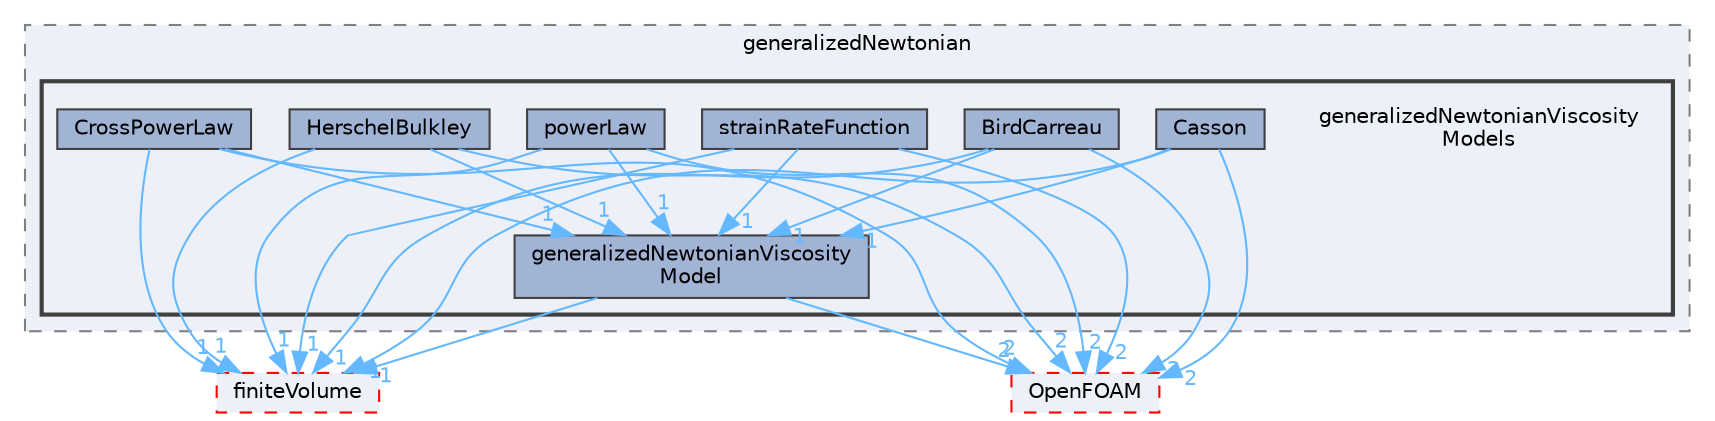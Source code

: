 digraph "src/TurbulenceModels/turbulenceModels/laminar/generalizedNewtonian/generalizedNewtonianViscosityModels"
{
 // LATEX_PDF_SIZE
  bgcolor="transparent";
  edge [fontname=Helvetica,fontsize=10,labelfontname=Helvetica,labelfontsize=10];
  node [fontname=Helvetica,fontsize=10,shape=box,height=0.2,width=0.4];
  compound=true
  subgraph clusterdir_a4db0af6f8e28233ab0b38d364703bf1 {
    graph [ bgcolor="#edf0f7", pencolor="grey50", label="generalizedNewtonian", fontname=Helvetica,fontsize=10 style="filled,dashed", URL="dir_a4db0af6f8e28233ab0b38d364703bf1.html",tooltip=""]
  subgraph clusterdir_1bc1fe1a9c7bcd6a7fdac26f240f66cd {
    graph [ bgcolor="#edf0f7", pencolor="grey25", label="", fontname=Helvetica,fontsize=10 style="filled,bold", URL="dir_1bc1fe1a9c7bcd6a7fdac26f240f66cd.html",tooltip=""]
    dir_1bc1fe1a9c7bcd6a7fdac26f240f66cd [shape=plaintext, label="generalizedNewtonianViscosity\lModels"];
  dir_33356d1da2129b11883c06e9c704761e [label="BirdCarreau", fillcolor="#a2b4d6", color="grey25", style="filled", URL="dir_33356d1da2129b11883c06e9c704761e.html",tooltip=""];
  dir_aa3da6e19327e0cfc2d17d3186d63ebb [label="Casson", fillcolor="#a2b4d6", color="grey25", style="filled", URL="dir_aa3da6e19327e0cfc2d17d3186d63ebb.html",tooltip=""];
  dir_2f38ad8e4442081dc9cf4d936401e712 [label="CrossPowerLaw", fillcolor="#a2b4d6", color="grey25", style="filled", URL="dir_2f38ad8e4442081dc9cf4d936401e712.html",tooltip=""];
  dir_3fced46171d8dd6b5e7e0a8e3ed83846 [label="generalizedNewtonianViscosity\lModel", fillcolor="#a2b4d6", color="grey25", style="filled", URL="dir_3fced46171d8dd6b5e7e0a8e3ed83846.html",tooltip=""];
  dir_7ecc51b3ce2a203abb06a5cda924e9f8 [label="HerschelBulkley", fillcolor="#a2b4d6", color="grey25", style="filled", URL="dir_7ecc51b3ce2a203abb06a5cda924e9f8.html",tooltip=""];
  dir_9776c82478826e2d976040db156e68ea [label="powerLaw", fillcolor="#a2b4d6", color="grey25", style="filled", URL="dir_9776c82478826e2d976040db156e68ea.html",tooltip=""];
  dir_7c389b50273f3025f68a26e47fbfc2c1 [label="strainRateFunction", fillcolor="#a2b4d6", color="grey25", style="filled", URL="dir_7c389b50273f3025f68a26e47fbfc2c1.html",tooltip=""];
  }
  }
  dir_9bd15774b555cf7259a6fa18f99fe99b [label="finiteVolume", fillcolor="#edf0f7", color="red", style="filled,dashed", URL="dir_9bd15774b555cf7259a6fa18f99fe99b.html",tooltip=""];
  dir_c5473ff19b20e6ec4dfe5c310b3778a8 [label="OpenFOAM", fillcolor="#edf0f7", color="red", style="filled,dashed", URL="dir_c5473ff19b20e6ec4dfe5c310b3778a8.html",tooltip=""];
  dir_33356d1da2129b11883c06e9c704761e->dir_3fced46171d8dd6b5e7e0a8e3ed83846 [headlabel="1", labeldistance=1.5 headhref="dir_000279_001606.html" href="dir_000279_001606.html" color="steelblue1" fontcolor="steelblue1"];
  dir_33356d1da2129b11883c06e9c704761e->dir_9bd15774b555cf7259a6fa18f99fe99b [headlabel="1", labeldistance=1.5 headhref="dir_000279_001387.html" href="dir_000279_001387.html" color="steelblue1" fontcolor="steelblue1"];
  dir_33356d1da2129b11883c06e9c704761e->dir_c5473ff19b20e6ec4dfe5c310b3778a8 [headlabel="2", labeldistance=1.5 headhref="dir_000279_002695.html" href="dir_000279_002695.html" color="steelblue1" fontcolor="steelblue1"];
  dir_aa3da6e19327e0cfc2d17d3186d63ebb->dir_3fced46171d8dd6b5e7e0a8e3ed83846 [headlabel="1", labeldistance=1.5 headhref="dir_000401_001606.html" href="dir_000401_001606.html" color="steelblue1" fontcolor="steelblue1"];
  dir_aa3da6e19327e0cfc2d17d3186d63ebb->dir_9bd15774b555cf7259a6fa18f99fe99b [headlabel="1", labeldistance=1.5 headhref="dir_000401_001387.html" href="dir_000401_001387.html" color="steelblue1" fontcolor="steelblue1"];
  dir_aa3da6e19327e0cfc2d17d3186d63ebb->dir_c5473ff19b20e6ec4dfe5c310b3778a8 [headlabel="2", labeldistance=1.5 headhref="dir_000401_002695.html" href="dir_000401_002695.html" color="steelblue1" fontcolor="steelblue1"];
  dir_2f38ad8e4442081dc9cf4d936401e712->dir_3fced46171d8dd6b5e7e0a8e3ed83846 [headlabel="1", labeldistance=1.5 headhref="dir_000734_001606.html" href="dir_000734_001606.html" color="steelblue1" fontcolor="steelblue1"];
  dir_2f38ad8e4442081dc9cf4d936401e712->dir_9bd15774b555cf7259a6fa18f99fe99b [headlabel="1", labeldistance=1.5 headhref="dir_000734_001387.html" href="dir_000734_001387.html" color="steelblue1" fontcolor="steelblue1"];
  dir_2f38ad8e4442081dc9cf4d936401e712->dir_c5473ff19b20e6ec4dfe5c310b3778a8 [headlabel="2", labeldistance=1.5 headhref="dir_000734_002695.html" href="dir_000734_002695.html" color="steelblue1" fontcolor="steelblue1"];
  dir_3fced46171d8dd6b5e7e0a8e3ed83846->dir_9bd15774b555cf7259a6fa18f99fe99b [headlabel="1", labeldistance=1.5 headhref="dir_001606_001387.html" href="dir_001606_001387.html" color="steelblue1" fontcolor="steelblue1"];
  dir_3fced46171d8dd6b5e7e0a8e3ed83846->dir_c5473ff19b20e6ec4dfe5c310b3778a8 [headlabel="2", labeldistance=1.5 headhref="dir_001606_002695.html" href="dir_001606_002695.html" color="steelblue1" fontcolor="steelblue1"];
  dir_7ecc51b3ce2a203abb06a5cda924e9f8->dir_3fced46171d8dd6b5e7e0a8e3ed83846 [headlabel="1", labeldistance=1.5 headhref="dir_001733_001606.html" href="dir_001733_001606.html" color="steelblue1" fontcolor="steelblue1"];
  dir_7ecc51b3ce2a203abb06a5cda924e9f8->dir_9bd15774b555cf7259a6fa18f99fe99b [headlabel="1", labeldistance=1.5 headhref="dir_001733_001387.html" href="dir_001733_001387.html" color="steelblue1" fontcolor="steelblue1"];
  dir_7ecc51b3ce2a203abb06a5cda924e9f8->dir_c5473ff19b20e6ec4dfe5c310b3778a8 [headlabel="2", labeldistance=1.5 headhref="dir_001733_002695.html" href="dir_001733_002695.html" color="steelblue1" fontcolor="steelblue1"];
  dir_9776c82478826e2d976040db156e68ea->dir_3fced46171d8dd6b5e7e0a8e3ed83846 [headlabel="1", labeldistance=1.5 headhref="dir_003025_001606.html" href="dir_003025_001606.html" color="steelblue1" fontcolor="steelblue1"];
  dir_9776c82478826e2d976040db156e68ea->dir_9bd15774b555cf7259a6fa18f99fe99b [headlabel="1", labeldistance=1.5 headhref="dir_003025_001387.html" href="dir_003025_001387.html" color="steelblue1" fontcolor="steelblue1"];
  dir_9776c82478826e2d976040db156e68ea->dir_c5473ff19b20e6ec4dfe5c310b3778a8 [headlabel="2", labeldistance=1.5 headhref="dir_003025_002695.html" href="dir_003025_002695.html" color="steelblue1" fontcolor="steelblue1"];
  dir_7c389b50273f3025f68a26e47fbfc2c1->dir_3fced46171d8dd6b5e7e0a8e3ed83846 [headlabel="1", labeldistance=1.5 headhref="dir_003785_001606.html" href="dir_003785_001606.html" color="steelblue1" fontcolor="steelblue1"];
  dir_7c389b50273f3025f68a26e47fbfc2c1->dir_9bd15774b555cf7259a6fa18f99fe99b [headlabel="1", labeldistance=1.5 headhref="dir_003785_001387.html" href="dir_003785_001387.html" color="steelblue1" fontcolor="steelblue1"];
  dir_7c389b50273f3025f68a26e47fbfc2c1->dir_c5473ff19b20e6ec4dfe5c310b3778a8 [headlabel="2", labeldistance=1.5 headhref="dir_003785_002695.html" href="dir_003785_002695.html" color="steelblue1" fontcolor="steelblue1"];
}

